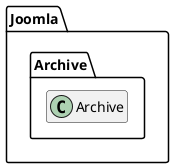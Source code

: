@startuml
set namespaceSeparator \\
hide members
hide << alias >> circle

class Joomla\\Archive\\Archive
@enduml
